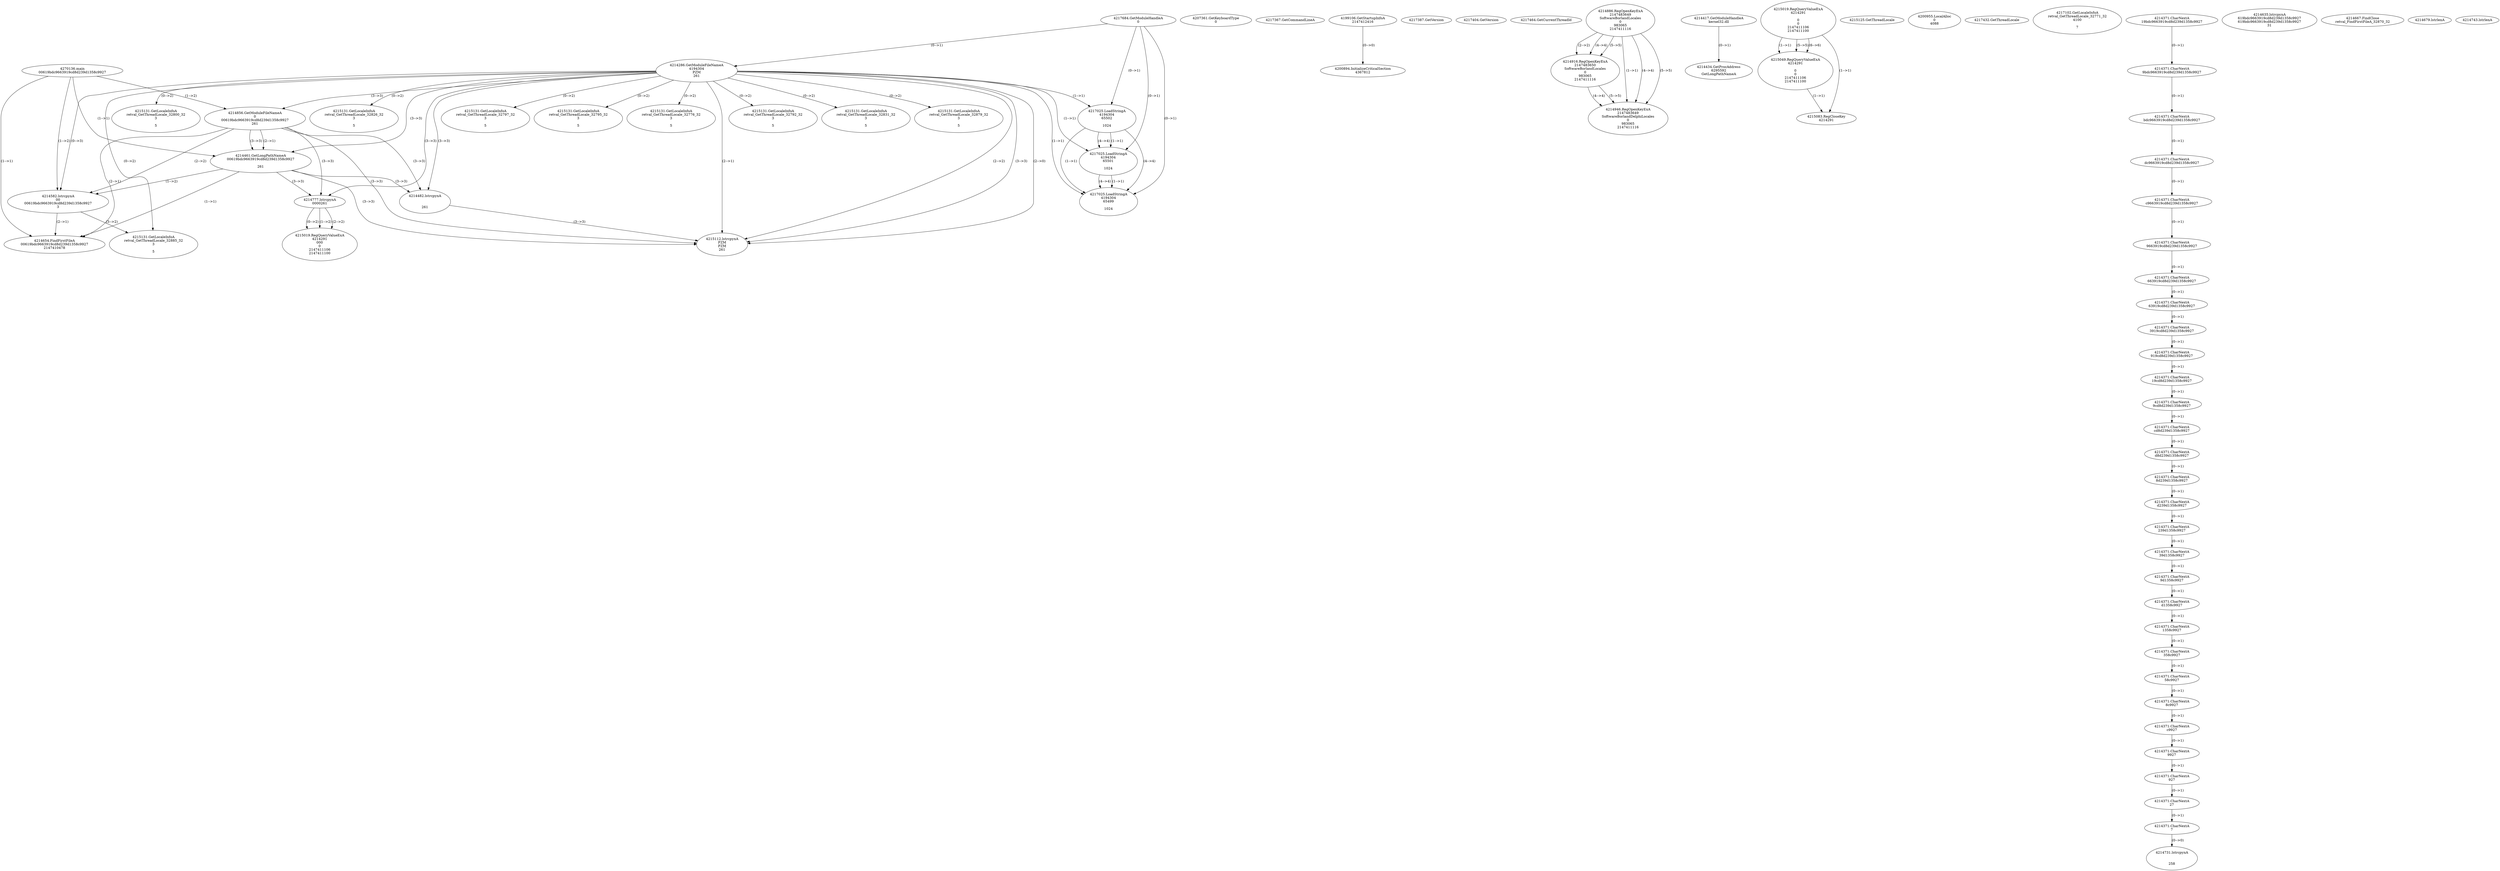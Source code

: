 // Global SCDG with merge call
digraph {
	0 [label="4270136.main
00619bdc9663919cd8d239d1358c9927"]
	1 [label="4217684.GetModuleHandleA
0"]
	2 [label="4207361.GetKeyboardType
0"]
	3 [label="4217367.GetCommandLineA
"]
	4 [label="4199106.GetStartupInfoA
2147412416"]
	5 [label="4217387.GetVersion
"]
	6 [label="4217404.GetVersion
"]
	7 [label="4217464.GetCurrentThreadId
"]
	8 [label="4214286.GetModuleFileNameA
4194304
PZM
261"]
	1 -> 8 [label="(0-->1)"]
	9 [label="4214856.GetModuleFileNameA
0
00619bdc9663919cd8d239d1358c9927
261"]
	0 -> 9 [label="(1-->2)"]
	8 -> 9 [label="(3-->3)"]
	10 [label="4214886.RegOpenKeyExA
2147483649
Software\Borland\Locales
0
983065
2147411116"]
	11 [label="4214916.RegOpenKeyExA
2147483650
Software\Borland\Locales
0
983065
2147411116"]
	10 -> 11 [label="(2-->2)"]
	10 -> 11 [label="(4-->4)"]
	10 -> 11 [label="(5-->5)"]
	12 [label="4214946.RegOpenKeyExA
2147483649
Software\Borland\Delphi\Locales
0
983065
2147411116"]
	10 -> 12 [label="(1-->1)"]
	10 -> 12 [label="(4-->4)"]
	11 -> 12 [label="(4-->4)"]
	10 -> 12 [label="(5-->5)"]
	11 -> 12 [label="(5-->5)"]
	13 [label="4214417.GetModuleHandleA
kernel32.dll"]
	14 [label="4214434.GetProcAddress
6295592
GetLongPathNameA"]
	13 -> 14 [label="(0-->1)"]
	15 [label="4214461.GetLongPathNameA
00619bdc9663919cd8d239d1358c9927

261"]
	0 -> 15 [label="(1-->1)"]
	9 -> 15 [label="(2-->1)"]
	8 -> 15 [label="(3-->3)"]
	9 -> 15 [label="(3-->3)"]
	16 [label="4214482.lstrcpynA


261"]
	8 -> 16 [label="(3-->3)"]
	9 -> 16 [label="(3-->3)"]
	15 -> 16 [label="(3-->3)"]
	17 [label="4215019.RegQueryValueExA
4214291

0
0
2147411106
2147411100"]
	18 [label="4215049.RegQueryValueExA
4214291

0
0
2147411106
2147411100"]
	17 -> 18 [label="(1-->1)"]
	17 -> 18 [label="(5-->5)"]
	17 -> 18 [label="(6-->6)"]
	19 [label="4215083.RegCloseKey
4214291"]
	17 -> 19 [label="(1-->1)"]
	18 -> 19 [label="(1-->1)"]
	20 [label="4215112.lstrcpynA
PZM
PZM
261"]
	8 -> 20 [label="(2-->1)"]
	8 -> 20 [label="(2-->2)"]
	8 -> 20 [label="(3-->3)"]
	9 -> 20 [label="(3-->3)"]
	15 -> 20 [label="(3-->3)"]
	16 -> 20 [label="(3-->3)"]
	8 -> 20 [label="(2-->0)"]
	21 [label="4215125.GetThreadLocale
"]
	22 [label="4215131.GetLocaleInfoA
retval_GetThreadLocale_32800_32
3

5"]
	8 -> 22 [label="(0-->2)"]
	23 [label="4217025.LoadStringA
4194304
65502

1024"]
	1 -> 23 [label="(0-->1)"]
	8 -> 23 [label="(1-->1)"]
	24 [label="4217025.LoadStringA
4194304
65501

1024"]
	1 -> 24 [label="(0-->1)"]
	8 -> 24 [label="(1-->1)"]
	23 -> 24 [label="(1-->1)"]
	23 -> 24 [label="(4-->4)"]
	25 [label="4217025.LoadStringA
4194304
65499

1024"]
	1 -> 25 [label="(0-->1)"]
	8 -> 25 [label="(1-->1)"]
	23 -> 25 [label="(1-->1)"]
	24 -> 25 [label="(1-->1)"]
	23 -> 25 [label="(4-->4)"]
	24 -> 25 [label="(4-->4)"]
	26 [label="4200894.InitializeCriticalSection
4367812"]
	4 -> 26 [label="(0-->0)"]
	27 [label="4200955.LocalAlloc
0
4088"]
	28 [label="4217432.GetThreadLocale
"]
	29 [label="4217102.GetLocaleInfoA
retval_GetThreadLocale_32771_32
4100

7"]
	30 [label="4215131.GetLocaleInfoA
retval_GetThreadLocale_32826_32
3

5"]
	8 -> 30 [label="(0-->2)"]
	31 [label="4214582.lstrcpynA
00
00619bdc9663919cd8d239d1358c9927
3"]
	0 -> 31 [label="(1-->2)"]
	9 -> 31 [label="(2-->2)"]
	15 -> 31 [label="(1-->2)"]
	8 -> 31 [label="(0-->3)"]
	32 [label="4214371.CharNextA
19bdc9663919cd8d239d1358c9927"]
	33 [label="4214371.CharNextA
9bdc9663919cd8d239d1358c9927"]
	32 -> 33 [label="(0-->1)"]
	34 [label="4214371.CharNextA
bdc9663919cd8d239d1358c9927"]
	33 -> 34 [label="(0-->1)"]
	35 [label="4214371.CharNextA
dc9663919cd8d239d1358c9927"]
	34 -> 35 [label="(0-->1)"]
	36 [label="4214371.CharNextA
c9663919cd8d239d1358c9927"]
	35 -> 36 [label="(0-->1)"]
	37 [label="4214371.CharNextA
9663919cd8d239d1358c9927"]
	36 -> 37 [label="(0-->1)"]
	38 [label="4214371.CharNextA
663919cd8d239d1358c9927"]
	37 -> 38 [label="(0-->1)"]
	39 [label="4214371.CharNextA
63919cd8d239d1358c9927"]
	38 -> 39 [label="(0-->1)"]
	40 [label="4214371.CharNextA
3919cd8d239d1358c9927"]
	39 -> 40 [label="(0-->1)"]
	41 [label="4214371.CharNextA
919cd8d239d1358c9927"]
	40 -> 41 [label="(0-->1)"]
	42 [label="4214371.CharNextA
19cd8d239d1358c9927"]
	41 -> 42 [label="(0-->1)"]
	43 [label="4214371.CharNextA
9cd8d239d1358c9927"]
	42 -> 43 [label="(0-->1)"]
	44 [label="4214371.CharNextA
cd8d239d1358c9927"]
	43 -> 44 [label="(0-->1)"]
	45 [label="4214371.CharNextA
d8d239d1358c9927"]
	44 -> 45 [label="(0-->1)"]
	46 [label="4214371.CharNextA
8d239d1358c9927"]
	45 -> 46 [label="(0-->1)"]
	47 [label="4214371.CharNextA
d239d1358c9927"]
	46 -> 47 [label="(0-->1)"]
	48 [label="4214371.CharNextA
239d1358c9927"]
	47 -> 48 [label="(0-->1)"]
	49 [label="4214371.CharNextA
39d1358c9927"]
	48 -> 49 [label="(0-->1)"]
	50 [label="4214371.CharNextA
9d1358c9927"]
	49 -> 50 [label="(0-->1)"]
	51 [label="4214371.CharNextA
d1358c9927"]
	50 -> 51 [label="(0-->1)"]
	52 [label="4214371.CharNextA
1358c9927"]
	51 -> 52 [label="(0-->1)"]
	53 [label="4214371.CharNextA
358c9927"]
	52 -> 53 [label="(0-->1)"]
	54 [label="4214371.CharNextA
58c9927"]
	53 -> 54 [label="(0-->1)"]
	55 [label="4214371.CharNextA
8c9927"]
	54 -> 55 [label="(0-->1)"]
	56 [label="4214371.CharNextA
c9927"]
	55 -> 56 [label="(0-->1)"]
	57 [label="4214371.CharNextA
9927"]
	56 -> 57 [label="(0-->1)"]
	58 [label="4214371.CharNextA
927"]
	57 -> 58 [label="(0-->1)"]
	59 [label="4214371.CharNextA
27"]
	58 -> 59 [label="(0-->1)"]
	60 [label="4214371.CharNextA
7"]
	59 -> 60 [label="(0-->1)"]
	61 [label="4214635.lstrcpynA
619bdc9663919cd8d239d1358c9927
619bdc9663919cd8d239d1358c9927
31"]
	62 [label="4214654.FindFirstFileA
00619bdc9663919cd8d239d1358c9927
2147410478"]
	0 -> 62 [label="(1-->1)"]
	9 -> 62 [label="(2-->1)"]
	15 -> 62 [label="(1-->1)"]
	31 -> 62 [label="(2-->1)"]
	63 [label="4214667.FindClose
retval_FindFirstFileA_32870_32"]
	64 [label="4214679.lstrlenA
"]
	65 [label="4214731.lstrcpynA


258"]
	60 -> 65 [label="(0-->0)"]
	66 [label="4214743.lstrlenA
"]
	67 [label="4214777.lstrcpynA
00\
00\
261"]
	8 -> 67 [label="(3-->3)"]
	9 -> 67 [label="(3-->3)"]
	15 -> 67 [label="(3-->3)"]
	68 [label="4215019.RegQueryValueExA
4214291
00\
0
0
2147411106
2147411100"]
	67 -> 68 [label="(1-->2)"]
	67 -> 68 [label="(2-->2)"]
	67 -> 68 [label="(0-->2)"]
	69 [label="4215131.GetLocaleInfoA
retval_GetThreadLocale_32885_32
3

5"]
	8 -> 69 [label="(0-->2)"]
	31 -> 69 [label="(3-->2)"]
	70 [label="4215131.GetLocaleInfoA
retval_GetThreadLocale_32797_32
3

5"]
	8 -> 70 [label="(0-->2)"]
	71 [label="4215131.GetLocaleInfoA
retval_GetThreadLocale_32795_32
3

5"]
	8 -> 71 [label="(0-->2)"]
	72 [label="4215131.GetLocaleInfoA
retval_GetThreadLocale_32776_32
3

5"]
	8 -> 72 [label="(0-->2)"]
	73 [label="4215131.GetLocaleInfoA
retval_GetThreadLocale_32792_32
3

5"]
	8 -> 73 [label="(0-->2)"]
	74 [label="4215131.GetLocaleInfoA
retval_GetThreadLocale_32831_32
3

5"]
	8 -> 74 [label="(0-->2)"]
	75 [label="4215131.GetLocaleInfoA
retval_GetThreadLocale_32879_32
3

5"]
	8 -> 75 [label="(0-->2)"]
}
